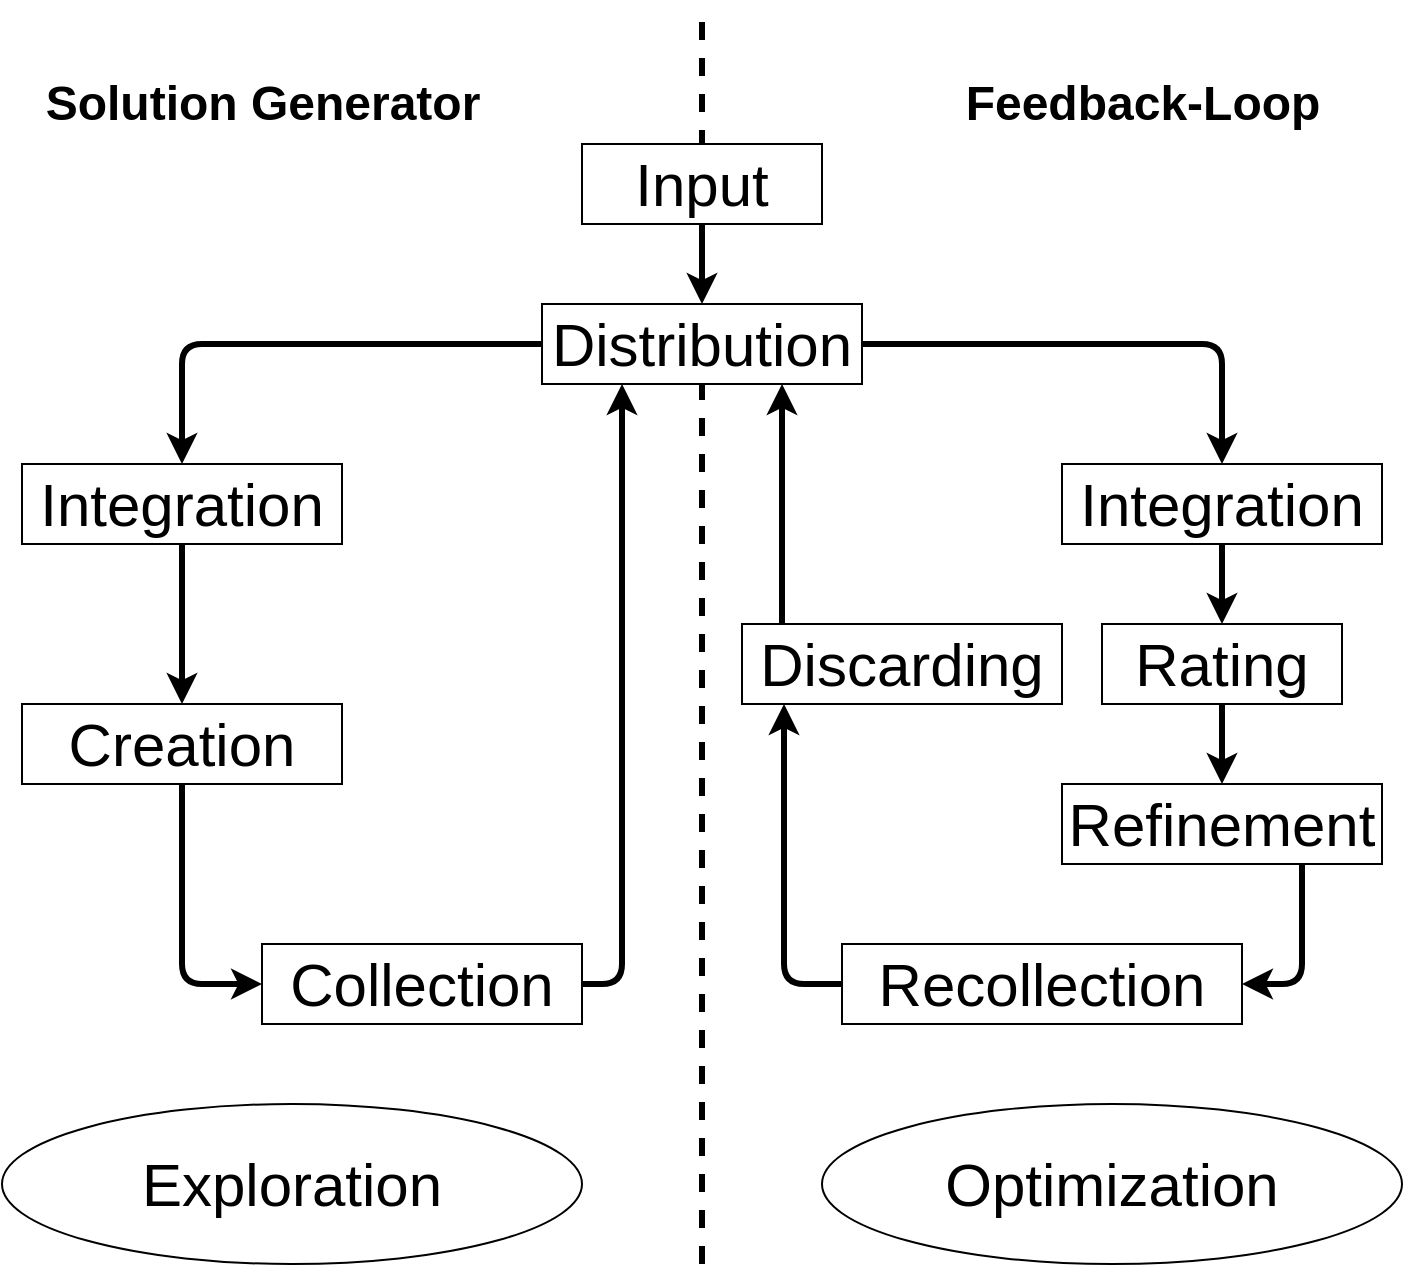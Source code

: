 <mxfile pages="1" version="11.2.8" type="github"><diagram id="ovgsq8Oe-_txbWwGC8vN" name="Page-1"><mxGraphModel dx="1412" dy="948" grid="1" gridSize="10" guides="1" tooltips="1" connect="1" arrows="1" fold="1" page="1" pageScale="1" pageWidth="827" pageHeight="1169" math="0" shadow="0"><root><mxCell id="0"/><mxCell id="1" parent="0"/><mxCell id="4NgYYjmUanEa-c9BRLn5-35" value="" style="endArrow=none;dashed=1;html=1;strokeWidth=3;labelPosition=center;verticalLabelPosition=middle;align=center;verticalAlign=middle;" edge="1" parent="1"><mxGeometry width="50" height="50" relative="1" as="geometry"><mxPoint x="420" y="640" as="sourcePoint"/><mxPoint x="420" y="10" as="targetPoint"/></mxGeometry></mxCell><mxCell id="4NgYYjmUanEa-c9BRLn5-1" value="&lt;font&gt;&lt;font style=&quot;font-size: 30px&quot;&gt;Input&lt;/font&gt;&lt;br&gt;&lt;/font&gt;" style="rounded=0;whiteSpace=wrap;html=1;fontSize=30;" vertex="1" parent="1"><mxGeometry x="360" y="80" width="120" height="40" as="geometry"/></mxCell><mxCell id="4NgYYjmUanEa-c9BRLn5-2" value="&lt;font style=&quot;font-size: 30px&quot;&gt;Distribution&lt;/font&gt;" style="rounded=0;whiteSpace=wrap;html=1;" vertex="1" parent="1"><mxGeometry x="340" y="160" width="160" height="40" as="geometry"/></mxCell><mxCell id="4NgYYjmUanEa-c9BRLn5-3" value="&lt;font style=&quot;font-size: 30px&quot;&gt;Integration&lt;/font&gt;" style="rounded=0;whiteSpace=wrap;html=1;" vertex="1" parent="1"><mxGeometry x="80" y="240" width="160" height="40" as="geometry"/></mxCell><mxCell id="4NgYYjmUanEa-c9BRLn5-4" value="&lt;font style=&quot;font-size: 30px&quot;&gt;Creation&lt;/font&gt;" style="rounded=0;whiteSpace=wrap;html=1;" vertex="1" parent="1"><mxGeometry x="80" y="360" width="160" height="40" as="geometry"/></mxCell><mxCell id="4NgYYjmUanEa-c9BRLn5-6" value="&lt;font style=&quot;font-size: 30px&quot;&gt;Integration&lt;br&gt;&lt;/font&gt;" style="rounded=0;whiteSpace=wrap;html=1;" vertex="1" parent="1"><mxGeometry x="600" y="240" width="160" height="40" as="geometry"/></mxCell><mxCell id="4NgYYjmUanEa-c9BRLn5-7" value="&lt;font style=&quot;font-size: 30px&quot;&gt;Rating&lt;/font&gt;" style="rounded=0;whiteSpace=wrap;html=1;" vertex="1" parent="1"><mxGeometry x="620" y="320" width="120" height="40" as="geometry"/></mxCell><mxCell id="4NgYYjmUanEa-c9BRLn5-8" value="&lt;font style=&quot;font-size: 30px&quot;&gt;Refinement&lt;/font&gt;" style="rounded=0;whiteSpace=wrap;html=1;" vertex="1" parent="1"><mxGeometry x="600" y="400" width="160" height="40" as="geometry"/></mxCell><mxCell id="4NgYYjmUanEa-c9BRLn5-9" value="&lt;font style=&quot;font-size: 30px&quot;&gt;Recollection&lt;/font&gt;" style="rounded=0;whiteSpace=wrap;html=1;" vertex="1" parent="1"><mxGeometry x="490" y="480" width="200" height="40" as="geometry"/></mxCell><mxCell id="4NgYYjmUanEa-c9BRLn5-10" value="&lt;font style=&quot;font-size: 30px&quot;&gt;Collection&lt;/font&gt;" style="rounded=0;whiteSpace=wrap;html=1;" vertex="1" parent="1"><mxGeometry x="200" y="480" width="160" height="40" as="geometry"/></mxCell><mxCell id="4NgYYjmUanEa-c9BRLn5-11" value="&lt;font style=&quot;font-size: 30px&quot;&gt;Discarding&lt;/font&gt;" style="rounded=0;whiteSpace=wrap;html=1;" vertex="1" parent="1"><mxGeometry x="440" y="320" width="160" height="40" as="geometry"/></mxCell><mxCell id="4NgYYjmUanEa-c9BRLn5-16" value="" style="edgeStyle=segmentEdgeStyle;endArrow=classic;html=1;exitX=0;exitY=0.5;exitDx=0;exitDy=0;entryX=0.5;entryY=0;entryDx=0;entryDy=0;rounded=1;strokeWidth=3;" edge="1" parent="1" source="4NgYYjmUanEa-c9BRLn5-2" target="4NgYYjmUanEa-c9BRLn5-3"><mxGeometry width="50" height="50" relative="1" as="geometry"><mxPoint x="160" y="590" as="sourcePoint"/><mxPoint x="210" y="540" as="targetPoint"/></mxGeometry></mxCell><mxCell id="4NgYYjmUanEa-c9BRLn5-17" value="" style="edgeStyle=segmentEdgeStyle;endArrow=classic;html=1;rounded=1;strokeWidth=3;exitX=0.5;exitY=1;exitDx=0;exitDy=0;entryX=0.5;entryY=0;entryDx=0;entryDy=0;" edge="1" parent="1" source="4NgYYjmUanEa-c9BRLn5-3" target="4NgYYjmUanEa-c9BRLn5-4"><mxGeometry width="50" height="50" relative="1" as="geometry"><mxPoint x="200" y="340" as="sourcePoint"/><mxPoint x="120" y="330" as="targetPoint"/></mxGeometry></mxCell><mxCell id="4NgYYjmUanEa-c9BRLn5-18" value="" style="edgeStyle=segmentEdgeStyle;endArrow=classic;html=1;exitX=0.5;exitY=1;exitDx=0;exitDy=0;entryX=0.5;entryY=0;entryDx=0;entryDy=0;rounded=1;strokeWidth=3;" edge="1" parent="1" source="4NgYYjmUanEa-c9BRLn5-1" target="4NgYYjmUanEa-c9BRLn5-2"><mxGeometry width="50" height="50" relative="1" as="geometry"><mxPoint x="360" y="200" as="sourcePoint"/><mxPoint x="180" y="260" as="targetPoint"/></mxGeometry></mxCell><mxCell id="4NgYYjmUanEa-c9BRLn5-19" value="" style="edgeStyle=segmentEdgeStyle;endArrow=classic;html=1;exitX=0.5;exitY=1;exitDx=0;exitDy=0;rounded=1;strokeWidth=3;entryX=0;entryY=0.5;entryDx=0;entryDy=0;" edge="1" parent="1" source="4NgYYjmUanEa-c9BRLn5-4" target="4NgYYjmUanEa-c9BRLn5-10"><mxGeometry width="50" height="50" relative="1" as="geometry"><mxPoint x="370" y="210" as="sourcePoint"/><mxPoint x="150" y="500" as="targetPoint"/><Array as="points"><mxPoint x="160" y="500"/></Array></mxGeometry></mxCell><mxCell id="4NgYYjmUanEa-c9BRLn5-20" value="" style="edgeStyle=segmentEdgeStyle;endArrow=classic;html=1;exitX=1;exitY=0.5;exitDx=0;exitDy=0;entryX=0.25;entryY=1;entryDx=0;entryDy=0;rounded=1;strokeWidth=3;" edge="1" parent="1" source="4NgYYjmUanEa-c9BRLn5-10" target="4NgYYjmUanEa-c9BRLn5-2"><mxGeometry width="50" height="50" relative="1" as="geometry"><mxPoint x="380" y="220" as="sourcePoint"/><mxPoint x="200" y="280" as="targetPoint"/></mxGeometry></mxCell><mxCell id="4NgYYjmUanEa-c9BRLn5-21" value="" style="edgeStyle=segmentEdgeStyle;endArrow=classic;html=1;exitX=1;exitY=0.5;exitDx=0;exitDy=0;entryX=0.5;entryY=0;entryDx=0;entryDy=0;rounded=1;strokeWidth=3;" edge="1" parent="1" source="4NgYYjmUanEa-c9BRLn5-2" target="4NgYYjmUanEa-c9BRLn5-6"><mxGeometry width="50" height="50" relative="1" as="geometry"><mxPoint x="390" y="230" as="sourcePoint"/><mxPoint x="210" y="290" as="targetPoint"/></mxGeometry></mxCell><mxCell id="4NgYYjmUanEa-c9BRLn5-22" value="" style="edgeStyle=segmentEdgeStyle;endArrow=classic;html=1;exitX=0.5;exitY=1;exitDx=0;exitDy=0;entryX=0.5;entryY=0;entryDx=0;entryDy=0;rounded=1;strokeWidth=3;" edge="1" parent="1" source="4NgYYjmUanEa-c9BRLn5-6" target="4NgYYjmUanEa-c9BRLn5-7"><mxGeometry width="50" height="50" relative="1" as="geometry"><mxPoint x="400" y="240" as="sourcePoint"/><mxPoint x="220" y="300" as="targetPoint"/></mxGeometry></mxCell><mxCell id="4NgYYjmUanEa-c9BRLn5-23" value="" style="edgeStyle=segmentEdgeStyle;endArrow=classic;html=1;exitX=0.5;exitY=1;exitDx=0;exitDy=0;entryX=0.5;entryY=0;entryDx=0;entryDy=0;rounded=1;strokeWidth=3;" edge="1" parent="1" source="4NgYYjmUanEa-c9BRLn5-7" target="4NgYYjmUanEa-c9BRLn5-8"><mxGeometry width="50" height="50" relative="1" as="geometry"><mxPoint x="410" y="250" as="sourcePoint"/><mxPoint x="230" y="310" as="targetPoint"/></mxGeometry></mxCell><mxCell id="4NgYYjmUanEa-c9BRLn5-28" value="" style="edgeStyle=segmentEdgeStyle;endArrow=classic;html=1;entryX=1;entryY=0.5;entryDx=0;entryDy=0;rounded=1;strokeWidth=3;exitX=0.75;exitY=1;exitDx=0;exitDy=0;" edge="1" parent="1" source="4NgYYjmUanEa-c9BRLn5-8" target="4NgYYjmUanEa-c9BRLn5-9"><mxGeometry width="50" height="50" relative="1" as="geometry"><mxPoint x="750" y="440" as="sourcePoint"/><mxPoint x="280" y="360" as="targetPoint"/><Array as="points"><mxPoint x="720" y="500"/></Array></mxGeometry></mxCell><mxCell id="4NgYYjmUanEa-c9BRLn5-31" value="" style="edgeStyle=segmentEdgeStyle;endArrow=classic;html=1;entryX=0.75;entryY=1;entryDx=0;entryDy=0;rounded=1;strokeWidth=3;exitX=0.125;exitY=0;exitDx=0;exitDy=0;exitPerimeter=0;" edge="1" parent="1" source="4NgYYjmUanEa-c9BRLn5-11" target="4NgYYjmUanEa-c9BRLn5-2"><mxGeometry width="50" height="50" relative="1" as="geometry"><mxPoint x="460" y="280" as="sourcePoint"/><mxPoint x="310" y="390" as="targetPoint"/><Array as="points"/></mxGeometry></mxCell><mxCell id="4NgYYjmUanEa-c9BRLn5-33" value="" style="edgeStyle=segmentEdgeStyle;endArrow=classic;html=1;rounded=1;strokeWidth=3;exitX=0;exitY=0.5;exitDx=0;exitDy=0;" edge="1" parent="1" source="4NgYYjmUanEa-c9BRLn5-9"><mxGeometry width="50" height="50" relative="1" as="geometry"><mxPoint x="510" y="480" as="sourcePoint"/><mxPoint x="461" y="360" as="targetPoint"/></mxGeometry></mxCell><mxCell id="4NgYYjmUanEa-c9BRLn5-38" value="Solution Generator" style="text;strokeColor=none;fillColor=none;html=1;fontSize=24;fontStyle=1;verticalAlign=middle;align=center;" vertex="1" parent="1"><mxGeometry x="80" y="40" width="240" height="40" as="geometry"/></mxCell><mxCell id="4NgYYjmUanEa-c9BRLn5-39" value="Feedback-Loop" style="text;strokeColor=none;fillColor=none;html=1;fontSize=24;fontStyle=1;verticalAlign=middle;align=center;" vertex="1" parent="1"><mxGeometry x="520" y="40" width="240" height="40" as="geometry"/></mxCell><mxCell id="4NgYYjmUanEa-c9BRLn5-40" value="&lt;font style=&quot;font-size: 30px&quot;&gt;Exploration&lt;/font&gt;" style="ellipse;whiteSpace=wrap;html=1;" vertex="1" parent="1"><mxGeometry x="70" y="560" width="290" height="80" as="geometry"/></mxCell><mxCell id="4NgYYjmUanEa-c9BRLn5-41" value="&lt;font style=&quot;font-size: 30px&quot;&gt;Optimization&lt;/font&gt;" style="ellipse;whiteSpace=wrap;html=1;" vertex="1" parent="1"><mxGeometry x="480" y="560" width="290" height="80" as="geometry"/></mxCell></root></mxGraphModel></diagram></mxfile>